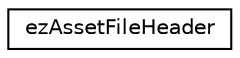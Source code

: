 digraph "Graphical Class Hierarchy"
{
 // LATEX_PDF_SIZE
  edge [fontname="Helvetica",fontsize="10",labelfontname="Helvetica",labelfontsize="10"];
  node [fontname="Helvetica",fontsize="10",shape=record];
  rankdir="LR";
  Node0 [label="ezAssetFileHeader",height=0.2,width=0.4,color="black", fillcolor="white", style="filled",URL="$de/d83/classez_asset_file_header.htm",tooltip="Simple class to handle asset file headers (the very first bytes in all transformed asset files)"];
}
